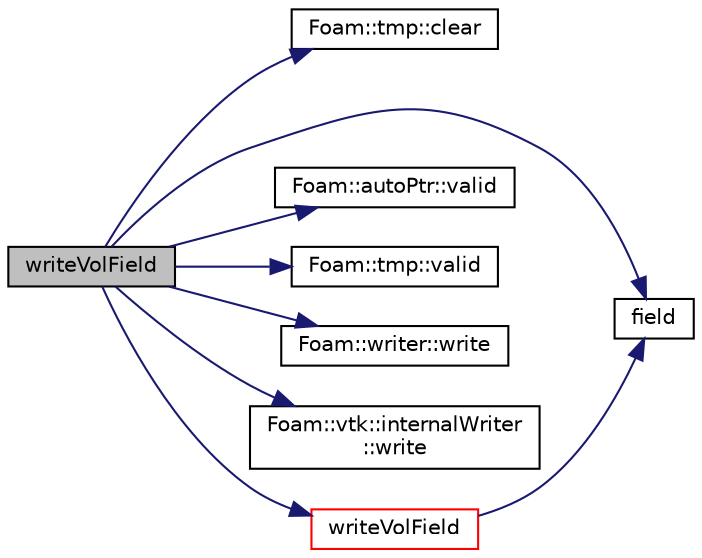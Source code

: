 digraph "writeVolField"
{
  bgcolor="transparent";
  edge [fontname="Helvetica",fontsize="10",labelfontname="Helvetica",labelfontsize="10"];
  node [fontname="Helvetica",fontsize="10",shape=record];
  rankdir="LR";
  Node1 [label="writeVolField",height=0.2,width=0.4,color="black", fillcolor="grey75", style="filled" fontcolor="black"];
  Node1 -> Node2 [color="midnightblue",fontsize="10",style="solid",fontname="Helvetica"];
  Node2 [label="Foam::tmp::clear",height=0.2,width=0.4,color="black",URL="$classFoam_1_1tmp.html#a744d77770479796c03558e962630ded5",tooltip="If object pointer points to valid object: delete object and set pointer to nullptr. "];
  Node1 -> Node3 [color="midnightblue",fontsize="10",style="solid",fontname="Helvetica"];
  Node3 [label="field",height=0.2,width=0.4,color="black",URL="$combustion_2reactingFoam_2setRDeltaT_8H.html#a9698eee39c0e58c7c0df6fe1a4cc3168"];
  Node1 -> Node4 [color="midnightblue",fontsize="10",style="solid",fontname="Helvetica"];
  Node4 [label="Foam::autoPtr::valid",height=0.2,width=0.4,color="black",URL="$classFoam_1_1autoPtr.html#a99f77f09f364b20c3a30ab6bffa4c24b",tooltip="True if the managed pointer is non-null. "];
  Node1 -> Node5 [color="midnightblue",fontsize="10",style="solid",fontname="Helvetica"];
  Node5 [label="Foam::tmp::valid",height=0.2,width=0.4,color="black",URL="$classFoam_1_1tmp.html#a99f77f09f364b20c3a30ab6bffa4c24b",tooltip="True if this is a non-null managed pointer, or is a const object reference. "];
  Node1 -> Node6 [color="midnightblue",fontsize="10",style="solid",fontname="Helvetica"];
  Node6 [label="Foam::writer::write",height=0.2,width=0.4,color="black",URL="$classFoam_1_1writer.html#aaca136aec2fd0928a759748a6dd9e078",tooltip="General entry point for writing. "];
  Node1 -> Node7 [color="midnightblue",fontsize="10",style="solid",fontname="Helvetica"];
  Node7 [label="Foam::vtk::internalWriter\l::write",height=0.2,width=0.4,color="black",URL="$classFoam_1_1vtk_1_1internalWriter.html#ac9c014eb73b7df49897e7f337fad99f4",tooltip="Write point field. "];
  Node1 -> Node8 [color="midnightblue",fontsize="10",style="solid",fontname="Helvetica"];
  Node8 [label="writeVolField",height=0.2,width=0.4,color="red",URL="$namespaceFoam.html#acba13793bebc25ce31e89302beba694f"];
  Node8 -> Node3 [color="midnightblue",fontsize="10",style="solid",fontname="Helvetica"];
}
